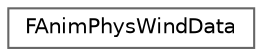 digraph "Graphical Class Hierarchy"
{
 // INTERACTIVE_SVG=YES
 // LATEX_PDF_SIZE
  bgcolor="transparent";
  edge [fontname=Helvetica,fontsize=10,labelfontname=Helvetica,labelfontsize=10];
  node [fontname=Helvetica,fontsize=10,shape=box,height=0.2,width=0.4];
  rankdir="LR";
  Node0 [id="Node000000",label="FAnimPhysWindData",height=0.2,width=0.4,color="grey40", fillcolor="white", style="filled",URL="$d3/dc4/structFAnimPhysWindData.html",tooltip="Simple struct holding wind params passed into simulation."];
}
